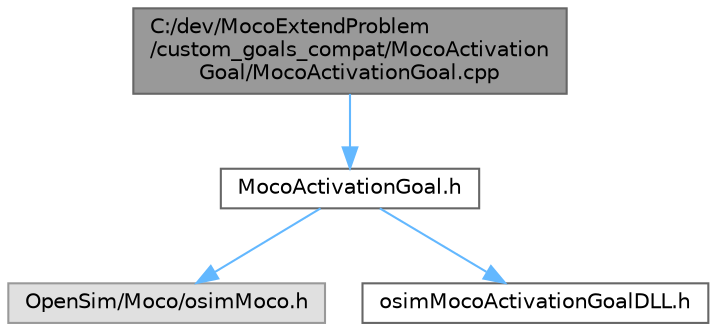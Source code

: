 digraph "C:/dev/MocoExtendProblem/custom_goals_compat/MocoActivationGoal/MocoActivationGoal.cpp"
{
 // LATEX_PDF_SIZE
  bgcolor="transparent";
  edge [fontname=Helvetica,fontsize=10,labelfontname=Helvetica,labelfontsize=10];
  node [fontname=Helvetica,fontsize=10,shape=box,height=0.2,width=0.4];
  Node1 [id="Node000001",label="C:/dev/MocoExtendProblem\l/custom_goals_compat/MocoActivation\lGoal/MocoActivationGoal.cpp",height=0.2,width=0.4,color="gray40", fillcolor="grey60", style="filled", fontcolor="black",tooltip=" "];
  Node1 -> Node2 [id="edge1_Node000001_Node000002",color="steelblue1",style="solid",tooltip=" "];
  Node2 [id="Node000002",label="MocoActivationGoal.h",height=0.2,width=0.4,color="grey40", fillcolor="white", style="filled",URL="$compat_2_moco_activation_goal_2_moco_activation_goal_8h.html",tooltip=" "];
  Node2 -> Node3 [id="edge2_Node000002_Node000003",color="steelblue1",style="solid",tooltip=" "];
  Node3 [id="Node000003",label="OpenSim/Moco/osimMoco.h",height=0.2,width=0.4,color="grey60", fillcolor="#E0E0E0", style="filled",tooltip=" "];
  Node2 -> Node4 [id="edge3_Node000002_Node000004",color="steelblue1",style="solid",tooltip=" "];
  Node4 [id="Node000004",label="osimMocoActivationGoalDLL.h",height=0.2,width=0.4,color="grey40", fillcolor="white", style="filled",URL="$compat_2_moco_activation_goal_2osim_moco_activation_goal_d_l_l_8h.html",tooltip=" "];
}
